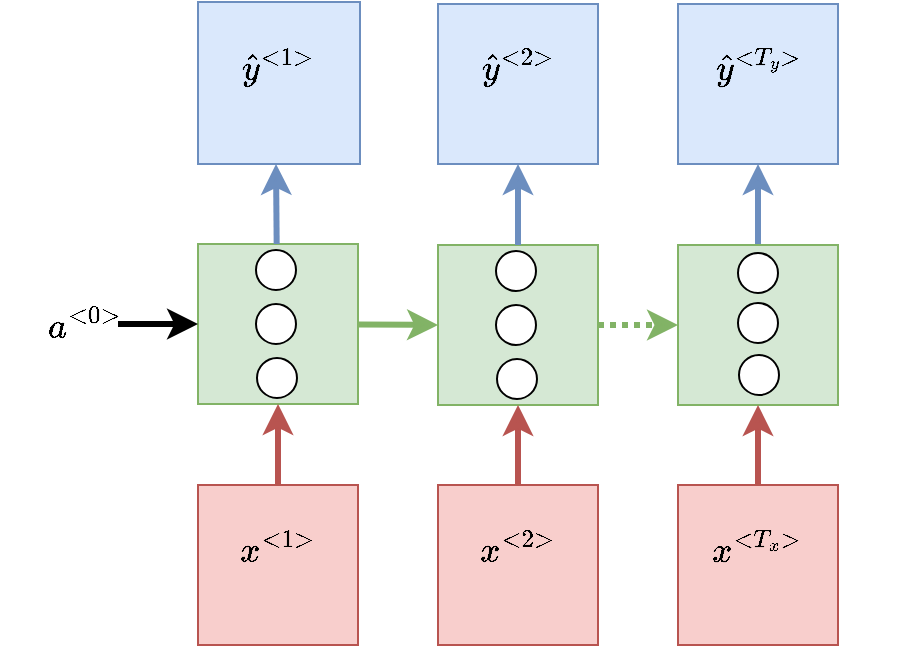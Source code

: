 <mxfile version="10.6.7" type="device"><diagram id="uEJap0_rysUkslLJKinu" name="Page-1"><mxGraphModel dx="904" dy="407" grid="1" gridSize="10" guides="1" tooltips="1" connect="1" arrows="1" fold="1" page="1" pageScale="1" pageWidth="850" pageHeight="1100" math="1" shadow="0"><root><mxCell id="0"/><mxCell id="1" parent="0"/><mxCell id="kyBPE9TM0au6z0CTMoTb-28" value="&lt;span style=&quot;font-size: 15px;&quot;&gt;$$\hat{y}^{&amp;lt;1&amp;gt;}$$&lt;/span&gt;&lt;br style=&quot;font-size: 15px;&quot;&gt;" style="whiteSpace=wrap;aspect=fixed;fillColor=#dae8fc;strokeColor=#6c8ebf;html=1;fontSize=15;" vertex="1" parent="1"><mxGeometry x="120" y="159" width="81" height="81" as="geometry"/></mxCell><mxCell id="kyBPE9TM0au6z0CTMoTb-31" value="" style="whiteSpace=wrap;html=1;aspect=fixed;fillColor=#d5e8d4;strokeColor=#82b366;" vertex="1" parent="1"><mxGeometry x="120" y="280" width="80" height="80" as="geometry"/></mxCell><mxCell id="kyBPE9TM0au6z0CTMoTb-32" value="$$x^{&amp;lt;1&amp;gt;}$$&lt;br style=&quot;font-size: 15px&quot;&gt;" style="whiteSpace=wrap;html=1;aspect=fixed;fillColor=#f8cecc;strokeColor=#b85450;fontSize=15;" vertex="1" parent="1"><mxGeometry x="120" y="400.5" width="80" height="80" as="geometry"/></mxCell><mxCell id="kyBPE9TM0au6z0CTMoTb-33" value="" style="endArrow=classic;html=1;entryX=0.5;entryY=1;entryDx=0;entryDy=0;exitX=0.5;exitY=0;exitDx=0;exitDy=0;fillColor=#f8cecc;strokeColor=#b85450;strokeWidth=3;" edge="1" parent="1" source="kyBPE9TM0au6z0CTMoTb-32" target="kyBPE9TM0au6z0CTMoTb-31"><mxGeometry width="50" height="50" relative="1" as="geometry"><mxPoint x="190" y="410" as="sourcePoint"/><mxPoint x="210" y="390" as="targetPoint"/></mxGeometry></mxCell><mxCell id="kyBPE9TM0au6z0CTMoTb-35" value="" style="endArrow=classic;html=1;exitX=0.5;exitY=0;exitDx=0;exitDy=0;fillColor=#dae8fc;strokeColor=#6c8ebf;strokeWidth=3;" edge="1" parent="1"><mxGeometry width="50" height="50" relative="1" as="geometry"><mxPoint x="159.333" y="280" as="sourcePoint"/><mxPoint x="159" y="240" as="targetPoint"/></mxGeometry></mxCell><mxCell id="kyBPE9TM0au6z0CTMoTb-36" value="" style="ellipse;whiteSpace=wrap;html=1;aspect=fixed;fontSize=15;" vertex="1" parent="1"><mxGeometry x="149" y="283" width="20" height="20" as="geometry"/></mxCell><mxCell id="kyBPE9TM0au6z0CTMoTb-40" value="&lt;span&gt;$$a^{&amp;lt;0&amp;gt;}$$&lt;/span&gt;" style="text;html=1;strokeColor=none;fillColor=none;align=center;verticalAlign=middle;whiteSpace=wrap;rounded=0;fontSize=15;" vertex="1" parent="1"><mxGeometry x="44" y="310" width="40" height="20" as="geometry"/></mxCell><mxCell id="kyBPE9TM0au6z0CTMoTb-41" value="" style="endArrow=classic;html=1;fillColor=#f8cecc;strokeColor=#000000;strokeWidth=3;" edge="1" parent="1"><mxGeometry width="50" height="50" relative="1" as="geometry"><mxPoint x="80" y="320" as="sourcePoint"/><mxPoint x="120" y="320" as="targetPoint"/></mxGeometry></mxCell><mxCell id="kyBPE9TM0au6z0CTMoTb-42" value="" style="ellipse;whiteSpace=wrap;html=1;aspect=fixed;fontSize=15;" vertex="1" parent="1"><mxGeometry x="149" y="310" width="20" height="20" as="geometry"/></mxCell><mxCell id="kyBPE9TM0au6z0CTMoTb-43" value="" style="ellipse;whiteSpace=wrap;html=1;aspect=fixed;fontSize=15;" vertex="1" parent="1"><mxGeometry x="149.5" y="337" width="20" height="20" as="geometry"/></mxCell><mxCell id="kyBPE9TM0au6z0CTMoTb-44" value="&lt;span style=&quot;font-size: 15px&quot;&gt;$$\hat{y}^{&amp;lt;2&amp;gt;}$$&lt;/span&gt;&lt;br style=&quot;font-size: 15px&quot;&gt;" style="whiteSpace=wrap;aspect=fixed;fillColor=#dae8fc;strokeColor=#6c8ebf;html=1;fontSize=15;" vertex="1" parent="1"><mxGeometry x="240" y="160" width="80" height="80" as="geometry"/></mxCell><mxCell id="kyBPE9TM0au6z0CTMoTb-45" value="" style="whiteSpace=wrap;html=1;aspect=fixed;fillColor=#d5e8d4;strokeColor=#82b366;" vertex="1" parent="1"><mxGeometry x="240" y="280.5" width="80" height="80" as="geometry"/></mxCell><mxCell id="kyBPE9TM0au6z0CTMoTb-46" value="$$x^{&amp;lt;2&amp;gt;}$$&lt;br style=&quot;font-size: 15px&quot;&gt;" style="whiteSpace=wrap;html=1;aspect=fixed;fillColor=#f8cecc;strokeColor=#b85450;fontSize=15;" vertex="1" parent="1"><mxGeometry x="240" y="400.5" width="80" height="80" as="geometry"/></mxCell><mxCell id="kyBPE9TM0au6z0CTMoTb-47" value="" style="endArrow=classic;html=1;entryX=0.5;entryY=1;entryDx=0;entryDy=0;exitX=0.5;exitY=0;exitDx=0;exitDy=0;fillColor=#f8cecc;strokeColor=#b85450;strokeWidth=3;" edge="1" parent="1" source="kyBPE9TM0au6z0CTMoTb-46" target="kyBPE9TM0au6z0CTMoTb-45"><mxGeometry width="50" height="50" relative="1" as="geometry"><mxPoint x="310" y="410.5" as="sourcePoint"/><mxPoint x="330" y="390.5" as="targetPoint"/></mxGeometry></mxCell><mxCell id="kyBPE9TM0au6z0CTMoTb-48" value="" style="endArrow=classic;html=1;entryX=0.5;entryY=1;entryDx=0;entryDy=0;fillColor=#dae8fc;strokeColor=#6c8ebf;strokeWidth=3;exitX=0.5;exitY=0;exitDx=0;exitDy=0;" edge="1" parent="1" source="kyBPE9TM0au6z0CTMoTb-45" target="kyBPE9TM0au6z0CTMoTb-44"><mxGeometry width="50" height="50" relative="1" as="geometry"><mxPoint x="290" y="270" as="sourcePoint"/><mxPoint x="279.333" y="199.667" as="targetPoint"/></mxGeometry></mxCell><mxCell id="kyBPE9TM0au6z0CTMoTb-49" value="" style="ellipse;whiteSpace=wrap;html=1;aspect=fixed;fontSize=15;" vertex="1" parent="1"><mxGeometry x="269" y="283.5" width="20" height="20" as="geometry"/></mxCell><mxCell id="kyBPE9TM0au6z0CTMoTb-50" value="" style="ellipse;whiteSpace=wrap;html=1;aspect=fixed;fontSize=15;" vertex="1" parent="1"><mxGeometry x="269" y="310.5" width="20" height="20" as="geometry"/></mxCell><mxCell id="kyBPE9TM0au6z0CTMoTb-51" value="" style="ellipse;whiteSpace=wrap;html=1;aspect=fixed;fontSize=15;" vertex="1" parent="1"><mxGeometry x="269.5" y="337.5" width="20" height="20" as="geometry"/></mxCell><mxCell id="kyBPE9TM0au6z0CTMoTb-52" value="" style="endArrow=classic;html=1;fillColor=#d5e8d4;strokeColor=#82b366;strokeWidth=3;entryX=0;entryY=0.5;entryDx=0;entryDy=0;" edge="1" parent="1" source="kyBPE9TM0au6z0CTMoTb-31" target="kyBPE9TM0au6z0CTMoTb-45"><mxGeometry width="50" height="50" relative="1" as="geometry"><mxPoint x="80" y="330" as="sourcePoint"/><mxPoint x="130" y="330" as="targetPoint"/></mxGeometry></mxCell><mxCell id="kyBPE9TM0au6z0CTMoTb-53" value="" style="endArrow=classic;html=1;fillColor=#d5e8d4;strokeColor=#82b366;strokeWidth=3;exitX=1;exitY=0.5;exitDx=0;exitDy=0;entryX=0;entryY=0.5;entryDx=0;entryDy=0;dashed=1;dashPattern=1 1;" edge="1" parent="1" source="kyBPE9TM0au6z0CTMoTb-45" target="kyBPE9TM0au6z0CTMoTb-65"><mxGeometry width="50" height="50" relative="1" as="geometry"><mxPoint x="319.929" y="319.929" as="sourcePoint"/><mxPoint x="399.929" y="319.929" as="targetPoint"/></mxGeometry></mxCell><mxCell id="kyBPE9TM0au6z0CTMoTb-64" value="&lt;span style=&quot;font-size: 15px&quot;&gt;$$\hat{y}^{&amp;lt;T_{y}&amp;gt;}$$&lt;/span&gt;&lt;br style=&quot;font-size: 15px&quot;&gt;" style="whiteSpace=wrap;aspect=fixed;fillColor=#dae8fc;strokeColor=#6c8ebf;html=1;fontSize=15;fontStyle=0" vertex="1" parent="1"><mxGeometry x="360" y="160" width="80" height="80" as="geometry"/></mxCell><mxCell id="kyBPE9TM0au6z0CTMoTb-65" value="" style="whiteSpace=wrap;html=1;aspect=fixed;fillColor=#d5e8d4;strokeColor=#82b366;" vertex="1" parent="1"><mxGeometry x="360" y="280.5" width="80" height="80" as="geometry"/></mxCell><mxCell id="kyBPE9TM0au6z0CTMoTb-66" value="&lt;span style=&quot;font-size: 15px&quot;&gt;$$x^{&amp;lt;T_{x}&amp;gt;}$$&lt;/span&gt;&lt;br style=&quot;font-size: 15px&quot;&gt;" style="whiteSpace=wrap;html=1;aspect=fixed;fillColor=#f8cecc;strokeColor=#b85450;fontSize=15;" vertex="1" parent="1"><mxGeometry x="360" y="400.5" width="80" height="80" as="geometry"/></mxCell><mxCell id="kyBPE9TM0au6z0CTMoTb-67" value="" style="endArrow=classic;html=1;entryX=0.5;entryY=1;entryDx=0;entryDy=0;exitX=0.5;exitY=0;exitDx=0;exitDy=0;fillColor=#f8cecc;strokeColor=#b85450;strokeWidth=3;" edge="1" parent="1" source="kyBPE9TM0au6z0CTMoTb-66" target="kyBPE9TM0au6z0CTMoTb-65"><mxGeometry width="50" height="50" relative="1" as="geometry"><mxPoint x="430" y="410.5" as="sourcePoint"/><mxPoint x="450" y="390.5" as="targetPoint"/></mxGeometry></mxCell><mxCell id="kyBPE9TM0au6z0CTMoTb-68" value="" style="endArrow=classic;html=1;entryX=0.5;entryY=1;entryDx=0;entryDy=0;fillColor=#dae8fc;strokeColor=#6c8ebf;strokeWidth=3;" edge="1" parent="1" target="kyBPE9TM0au6z0CTMoTb-64"><mxGeometry width="50" height="50" relative="1" as="geometry"><mxPoint x="400" y="280" as="sourcePoint"/><mxPoint x="399.333" y="199.667" as="targetPoint"/></mxGeometry></mxCell><mxCell id="kyBPE9TM0au6z0CTMoTb-69" value="" style="ellipse;whiteSpace=wrap;html=1;aspect=fixed;fontSize=15;" vertex="1" parent="1"><mxGeometry x="390" y="284.5" width="20" height="20" as="geometry"/></mxCell><mxCell id="kyBPE9TM0au6z0CTMoTb-70" value="" style="ellipse;whiteSpace=wrap;html=1;aspect=fixed;fontSize=15;" vertex="1" parent="1"><mxGeometry x="390" y="309.5" width="20" height="20" as="geometry"/></mxCell><mxCell id="kyBPE9TM0au6z0CTMoTb-71" value="" style="ellipse;whiteSpace=wrap;html=1;aspect=fixed;fontSize=15;" vertex="1" parent="1"><mxGeometry x="390.5" y="335.5" width="20" height="20" as="geometry"/></mxCell></root></mxGraphModel></diagram></mxfile>